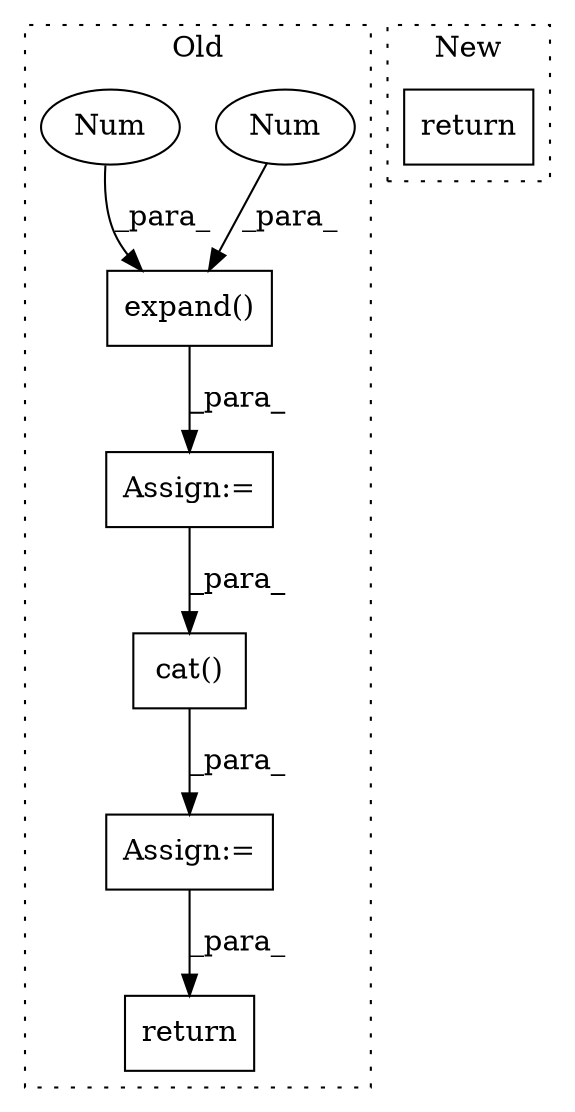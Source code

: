 digraph G {
subgraph cluster0 {
1 [label="expand()" a="75" s="26455,26497" l="17,1" shape="box"];
3 [label="return" a="93" s="26745" l="7" shape="box"];
4 [label="Assign:=" a="68" s="26652" l="3" shape="box"];
5 [label="Assign:=" a="68" s="26452" l="3" shape="box"];
6 [label="Num" a="76" s="26491" l="2" shape="ellipse"];
7 [label="Num" a="76" s="26495" l="2" shape="ellipse"];
8 [label="cat()" a="75" s="26511,26543" l="10,8" shape="box"];
label = "Old";
style="dotted";
}
subgraph cluster1 {
2 [label="return" a="93" s="27894" l="7" shape="box"];
label = "New";
style="dotted";
}
1 -> 5 [label="_para_"];
4 -> 3 [label="_para_"];
5 -> 8 [label="_para_"];
6 -> 1 [label="_para_"];
7 -> 1 [label="_para_"];
8 -> 4 [label="_para_"];
}